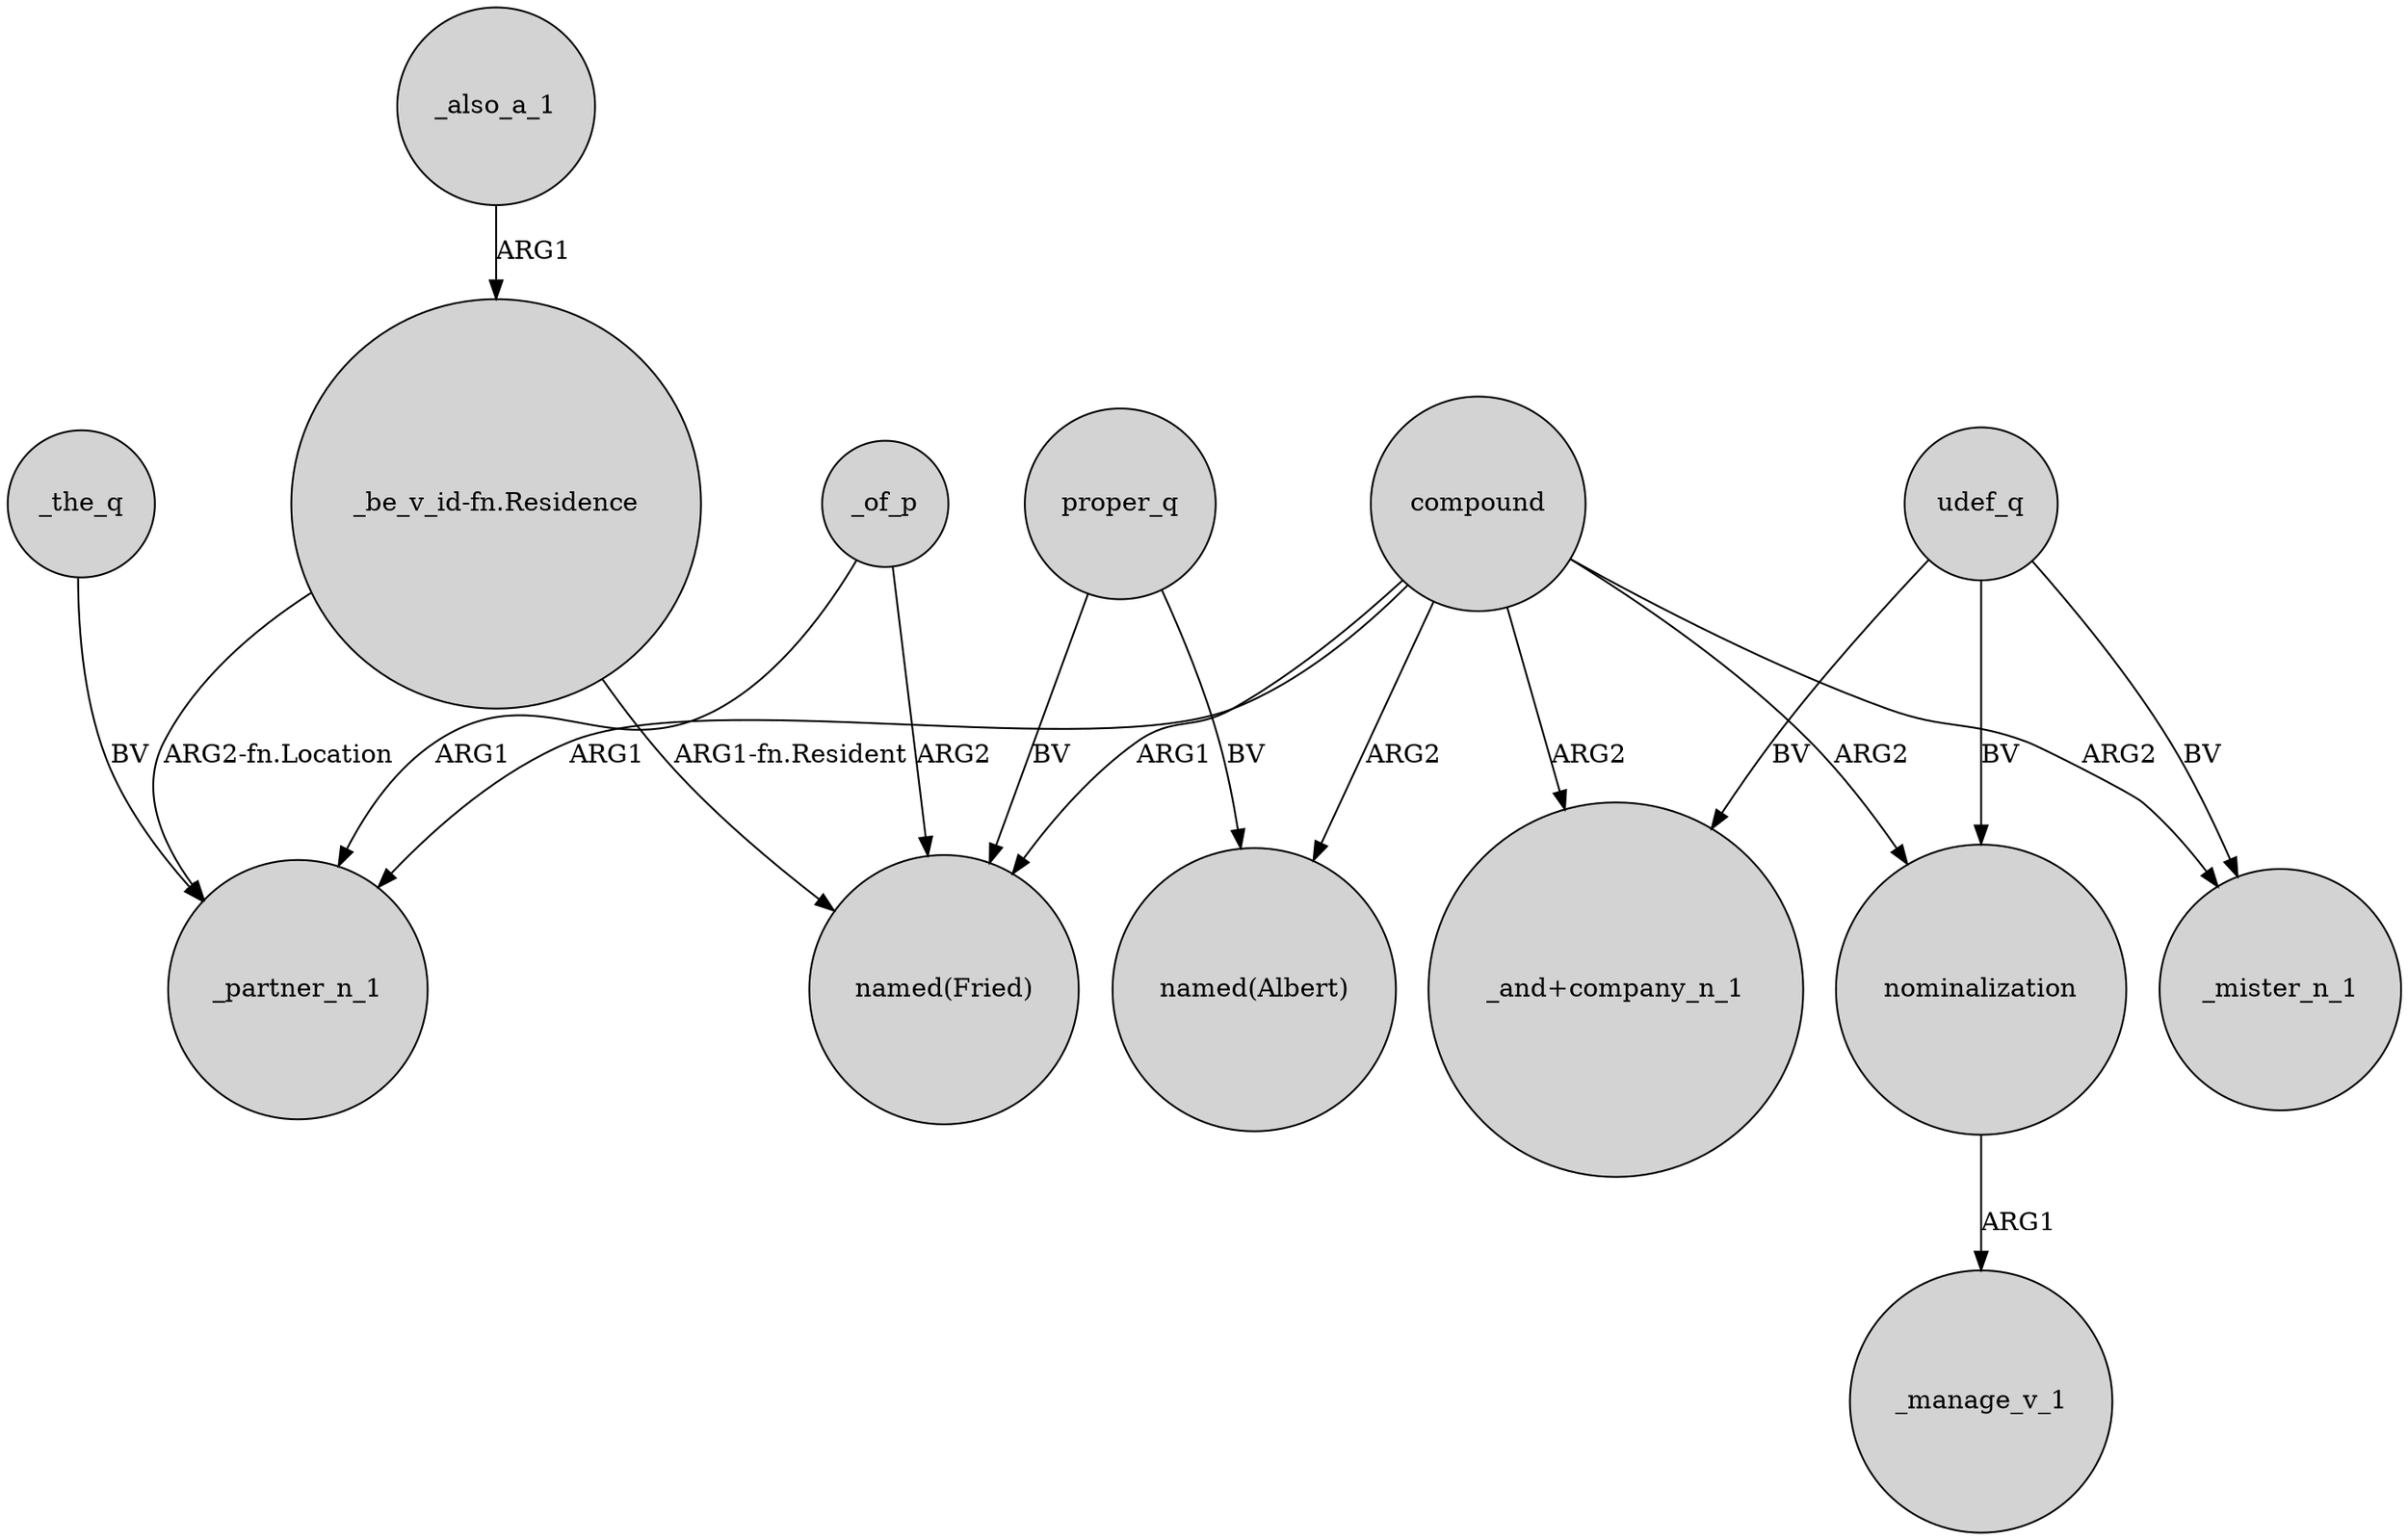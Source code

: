 digraph {
	node [shape=circle style=filled]
	proper_q -> "named(Albert)" [label=BV]
	_of_p -> "named(Fried)" [label=ARG2]
	compound -> _mister_n_1 [label=ARG2]
	udef_q -> "_and+company_n_1" [label=BV]
	udef_q -> _mister_n_1 [label=BV]
	compound -> "named(Fried)" [label=ARG1]
	"_be_v_id-fn.Residence" -> "named(Fried)" [label="ARG1-fn.Resident"]
	compound -> "_and+company_n_1" [label=ARG2]
	"_be_v_id-fn.Residence" -> _partner_n_1 [label="ARG2-fn.Location"]
	_of_p -> _partner_n_1 [label=ARG1]
	compound -> nominalization [label=ARG2]
	compound -> "named(Albert)" [label=ARG2]
	compound -> _partner_n_1 [label=ARG1]
	_also_a_1 -> "_be_v_id-fn.Residence" [label=ARG1]
	nominalization -> _manage_v_1 [label=ARG1]
	proper_q -> "named(Fried)" [label=BV]
	udef_q -> nominalization [label=BV]
	_the_q -> _partner_n_1 [label=BV]
}
